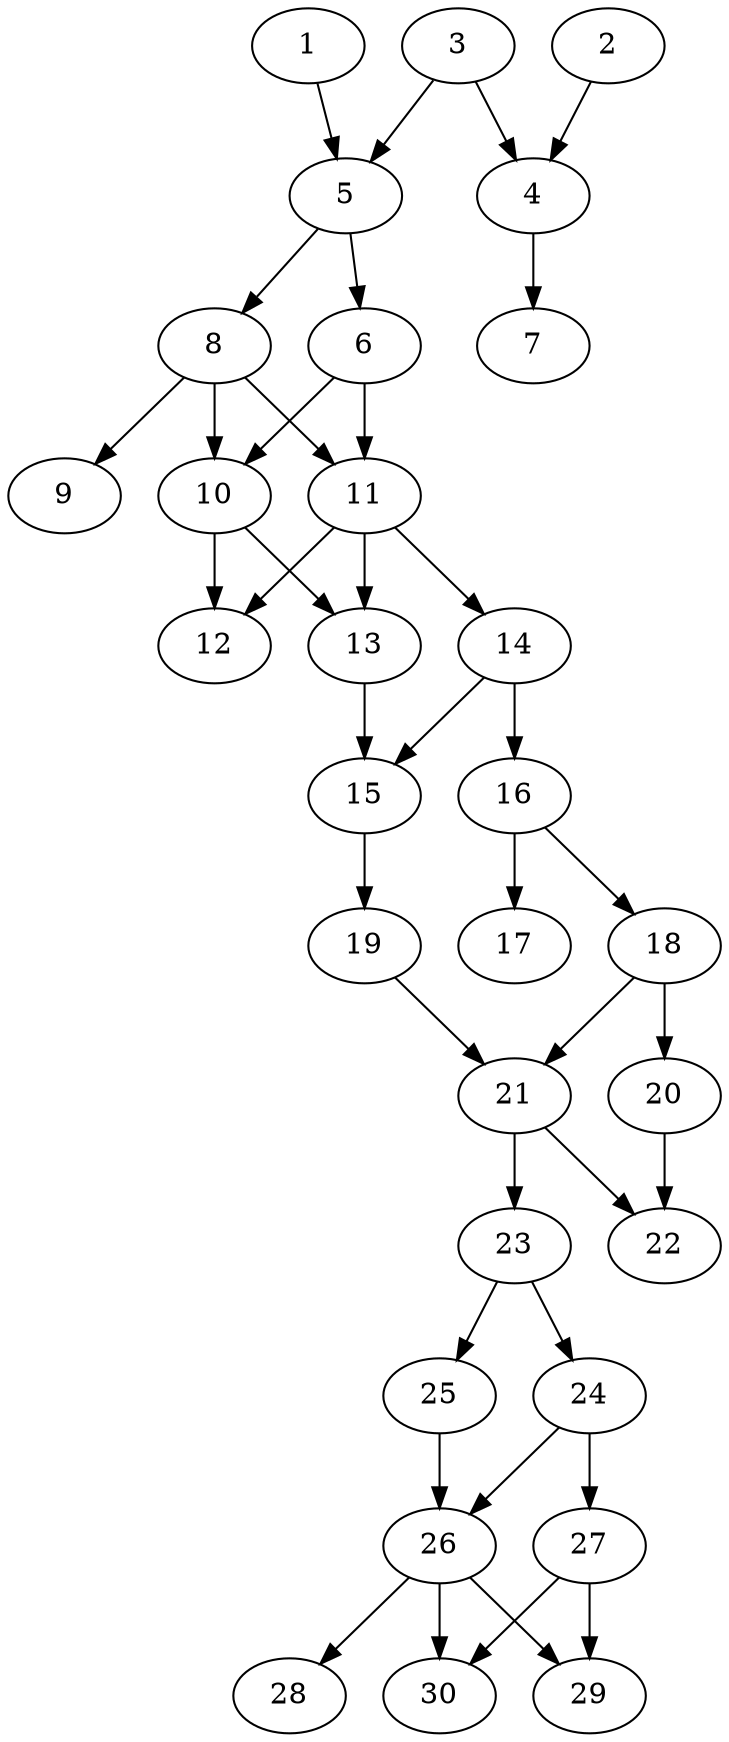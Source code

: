 // DAG automatically generated by daggen at Wed Apr 12 12:20:54 2017
// ./daggen --dot -n 30 --jump=1 --fat=0.4 --regularity=0.4 --density=0.6 
digraph G {
  1 [size="5583925858", alpha="0.10"]
  1 -> 5 [size ="301989888"]
  2 [size="175487151407", alpha="0.15"]
  2 -> 4 [size ="209715200"]
  3 [size="21443687525", alpha="0.13"]
  3 -> 4 [size ="838860800"]
  3 -> 5 [size ="838860800"]
  4 [size="8589934592", alpha="0.16"]
  4 -> 7 [size ="33554432"]
  5 [size="368293445632", alpha="0.07"]
  5 -> 6 [size ="411041792"]
  5 -> 8 [size ="411041792"]
  6 [size="43930170504", alpha="0.06"]
  6 -> 10 [size ="134217728"]
  6 -> 11 [size ="134217728"]
  7 [size="13304728605", alpha="0.13"]
  8 [size="134217728000", alpha="0.18"]
  8 -> 9 [size ="209715200"]
  8 -> 10 [size ="209715200"]
  8 -> 11 [size ="209715200"]
  9 [size="867225810623", alpha="0.07"]
  10 [size="24269890612", alpha="0.20"]
  10 -> 12 [size ="33554432"]
  10 -> 13 [size ="33554432"]
  11 [size="549755813888", alpha="0.17"]
  11 -> 12 [size ="536870912"]
  11 -> 13 [size ="536870912"]
  11 -> 14 [size ="536870912"]
  12 [size="18860955177", alpha="0.03"]
  13 [size="28991029248", alpha="0.09"]
  13 -> 15 [size ="75497472"]
  14 [size="28991029248", alpha="0.12"]
  14 -> 15 [size ="75497472"]
  14 -> 16 [size ="75497472"]
  15 [size="368293445632", alpha="0.00"]
  15 -> 19 [size ="411041792"]
  16 [size="8589934592", alpha="0.00"]
  16 -> 17 [size ="33554432"]
  16 -> 18 [size ="33554432"]
  17 [size="3662311780", alpha="0.05"]
  18 [size="629704834791", alpha="0.11"]
  18 -> 20 [size ="679477248"]
  18 -> 21 [size ="679477248"]
  19 [size="42023820844", alpha="0.10"]
  19 -> 21 [size ="33554432"]
  20 [size="232957744437", alpha="0.20"]
  20 -> 22 [size ="679477248"]
  21 [size="35460167205", alpha="0.07"]
  21 -> 22 [size ="75497472"]
  21 -> 23 [size ="75497472"]
  22 [size="295529639609", alpha="0.09"]
  23 [size="4392022535", alpha="0.12"]
  23 -> 24 [size ="301989888"]
  23 -> 25 [size ="301989888"]
  24 [size="782757789696", alpha="0.00"]
  24 -> 26 [size ="679477248"]
  24 -> 27 [size ="679477248"]
  25 [size="549755813888", alpha="0.10"]
  25 -> 26 [size ="536870912"]
  26 [size="264239314847", alpha="0.09"]
  26 -> 28 [size ="301989888"]
  26 -> 29 [size ="301989888"]
  26 -> 30 [size ="301989888"]
  27 [size="134217728000", alpha="0.04"]
  27 -> 29 [size ="209715200"]
  27 -> 30 [size ="209715200"]
  28 [size="368293445632", alpha="0.14"]
  29 [size="934636962404", alpha="0.15"]
  30 [size="32965812366", alpha="0.05"]
}
